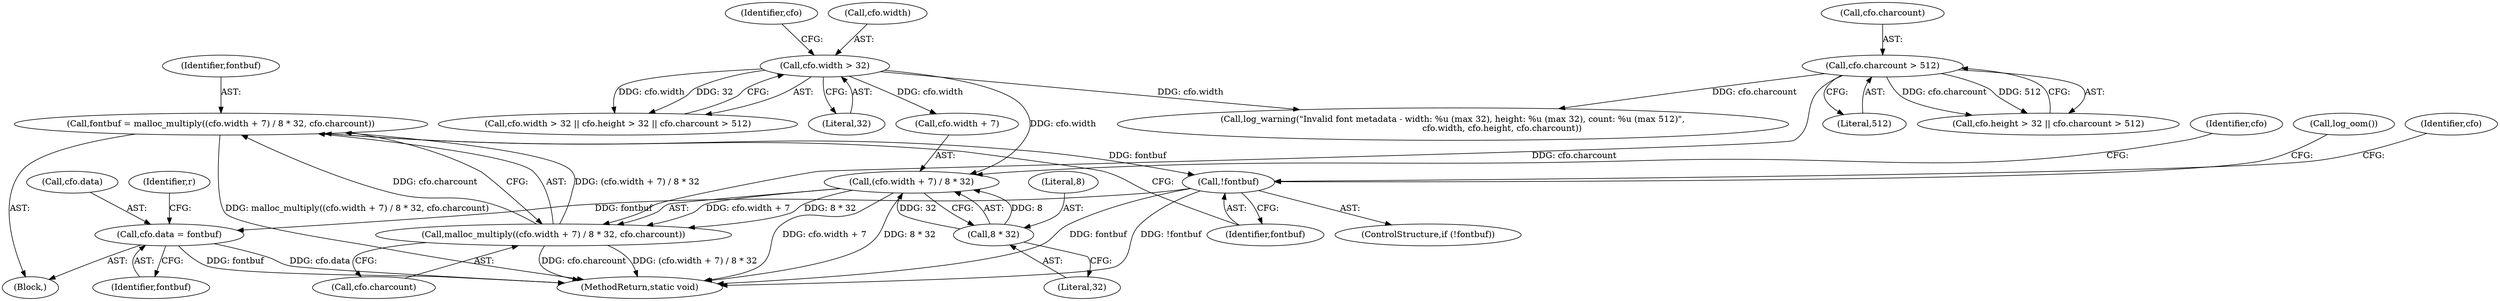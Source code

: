 digraph "0_systemd_9725f1a10f80f5e0ae7d9b60547458622aeb322f_1@API" {
"1000178" [label="(Call,fontbuf = malloc_multiply((cfo.width + 7) / 8 * 32, cfo.charcount))"];
"1000180" [label="(Call,malloc_multiply((cfo.width + 7) / 8 * 32, cfo.charcount))"];
"1000181" [label="(Call,(cfo.width + 7) / 8 * 32)"];
"1000149" [label="(Call,cfo.width > 32)"];
"1000187" [label="(Call,8 * 32)"];
"1000160" [label="(Call,cfo.charcount > 512)"];
"1000194" [label="(Call,!fontbuf)"];
"1000199" [label="(Call,cfo.data = fontbuf)"];
"1000182" [label="(Call,cfo.width + 7)"];
"1000197" [label="(Call,log_oom())"];
"1000188" [label="(Literal,8)"];
"1000191" [label="(Identifier,cfo)"];
"1000177" [label="(Block,)"];
"1000194" [label="(Call,!fontbuf)"];
"1000180" [label="(Call,malloc_multiply((cfo.width + 7) / 8 * 32, cfo.charcount))"];
"1000157" [label="(Identifier,cfo)"];
"1000205" [label="(Identifier,r)"];
"1000165" [label="(Call,log_warning(\"Invalid font metadata - width: %u (max 32), height: %u (max 32), count: %u (max 512)\",\n                                    cfo.width, cfo.height, cfo.charcount))"];
"1000189" [label="(Literal,32)"];
"1000190" [label="(Call,cfo.charcount)"];
"1000161" [label="(Call,cfo.charcount)"];
"1000164" [label="(Literal,512)"];
"1000148" [label="(Call,cfo.width > 32 || cfo.height > 32 || cfo.charcount > 512)"];
"1000160" [label="(Call,cfo.charcount > 512)"];
"1000203" [label="(Identifier,fontbuf)"];
"1000200" [label="(Call,cfo.data)"];
"1000178" [label="(Call,fontbuf = malloc_multiply((cfo.width + 7) / 8 * 32, cfo.charcount))"];
"1000153" [label="(Literal,32)"];
"1000187" [label="(Call,8 * 32)"];
"1000149" [label="(Call,cfo.width > 32)"];
"1000195" [label="(Identifier,fontbuf)"];
"1000399" [label="(MethodReturn,static void)"];
"1000154" [label="(Call,cfo.height > 32 || cfo.charcount > 512)"];
"1000201" [label="(Identifier,cfo)"];
"1000179" [label="(Identifier,fontbuf)"];
"1000150" [label="(Call,cfo.width)"];
"1000199" [label="(Call,cfo.data = fontbuf)"];
"1000193" [label="(ControlStructure,if (!fontbuf))"];
"1000181" [label="(Call,(cfo.width + 7) / 8 * 32)"];
"1000178" -> "1000177"  [label="AST: "];
"1000178" -> "1000180"  [label="CFG: "];
"1000179" -> "1000178"  [label="AST: "];
"1000180" -> "1000178"  [label="AST: "];
"1000195" -> "1000178"  [label="CFG: "];
"1000178" -> "1000399"  [label="DDG: malloc_multiply((cfo.width + 7) / 8 * 32, cfo.charcount)"];
"1000180" -> "1000178"  [label="DDG: (cfo.width + 7) / 8 * 32"];
"1000180" -> "1000178"  [label="DDG: cfo.charcount"];
"1000178" -> "1000194"  [label="DDG: fontbuf"];
"1000180" -> "1000190"  [label="CFG: "];
"1000181" -> "1000180"  [label="AST: "];
"1000190" -> "1000180"  [label="AST: "];
"1000180" -> "1000399"  [label="DDG: cfo.charcount"];
"1000180" -> "1000399"  [label="DDG: (cfo.width + 7) / 8 * 32"];
"1000181" -> "1000180"  [label="DDG: cfo.width + 7"];
"1000181" -> "1000180"  [label="DDG: 8 * 32"];
"1000160" -> "1000180"  [label="DDG: cfo.charcount"];
"1000181" -> "1000187"  [label="CFG: "];
"1000182" -> "1000181"  [label="AST: "];
"1000187" -> "1000181"  [label="AST: "];
"1000191" -> "1000181"  [label="CFG: "];
"1000181" -> "1000399"  [label="DDG: cfo.width + 7"];
"1000181" -> "1000399"  [label="DDG: 8 * 32"];
"1000149" -> "1000181"  [label="DDG: cfo.width"];
"1000187" -> "1000181"  [label="DDG: 8"];
"1000187" -> "1000181"  [label="DDG: 32"];
"1000149" -> "1000148"  [label="AST: "];
"1000149" -> "1000153"  [label="CFG: "];
"1000150" -> "1000149"  [label="AST: "];
"1000153" -> "1000149"  [label="AST: "];
"1000157" -> "1000149"  [label="CFG: "];
"1000148" -> "1000149"  [label="CFG: "];
"1000149" -> "1000148"  [label="DDG: cfo.width"];
"1000149" -> "1000148"  [label="DDG: 32"];
"1000149" -> "1000165"  [label="DDG: cfo.width"];
"1000149" -> "1000182"  [label="DDG: cfo.width"];
"1000187" -> "1000189"  [label="CFG: "];
"1000188" -> "1000187"  [label="AST: "];
"1000189" -> "1000187"  [label="AST: "];
"1000160" -> "1000154"  [label="AST: "];
"1000160" -> "1000164"  [label="CFG: "];
"1000161" -> "1000160"  [label="AST: "];
"1000164" -> "1000160"  [label="AST: "];
"1000154" -> "1000160"  [label="CFG: "];
"1000160" -> "1000154"  [label="DDG: cfo.charcount"];
"1000160" -> "1000154"  [label="DDG: 512"];
"1000160" -> "1000165"  [label="DDG: cfo.charcount"];
"1000194" -> "1000193"  [label="AST: "];
"1000194" -> "1000195"  [label="CFG: "];
"1000195" -> "1000194"  [label="AST: "];
"1000197" -> "1000194"  [label="CFG: "];
"1000201" -> "1000194"  [label="CFG: "];
"1000194" -> "1000399"  [label="DDG: !fontbuf"];
"1000194" -> "1000399"  [label="DDG: fontbuf"];
"1000194" -> "1000199"  [label="DDG: fontbuf"];
"1000199" -> "1000177"  [label="AST: "];
"1000199" -> "1000203"  [label="CFG: "];
"1000200" -> "1000199"  [label="AST: "];
"1000203" -> "1000199"  [label="AST: "];
"1000205" -> "1000199"  [label="CFG: "];
"1000199" -> "1000399"  [label="DDG: cfo.data"];
"1000199" -> "1000399"  [label="DDG: fontbuf"];
}
